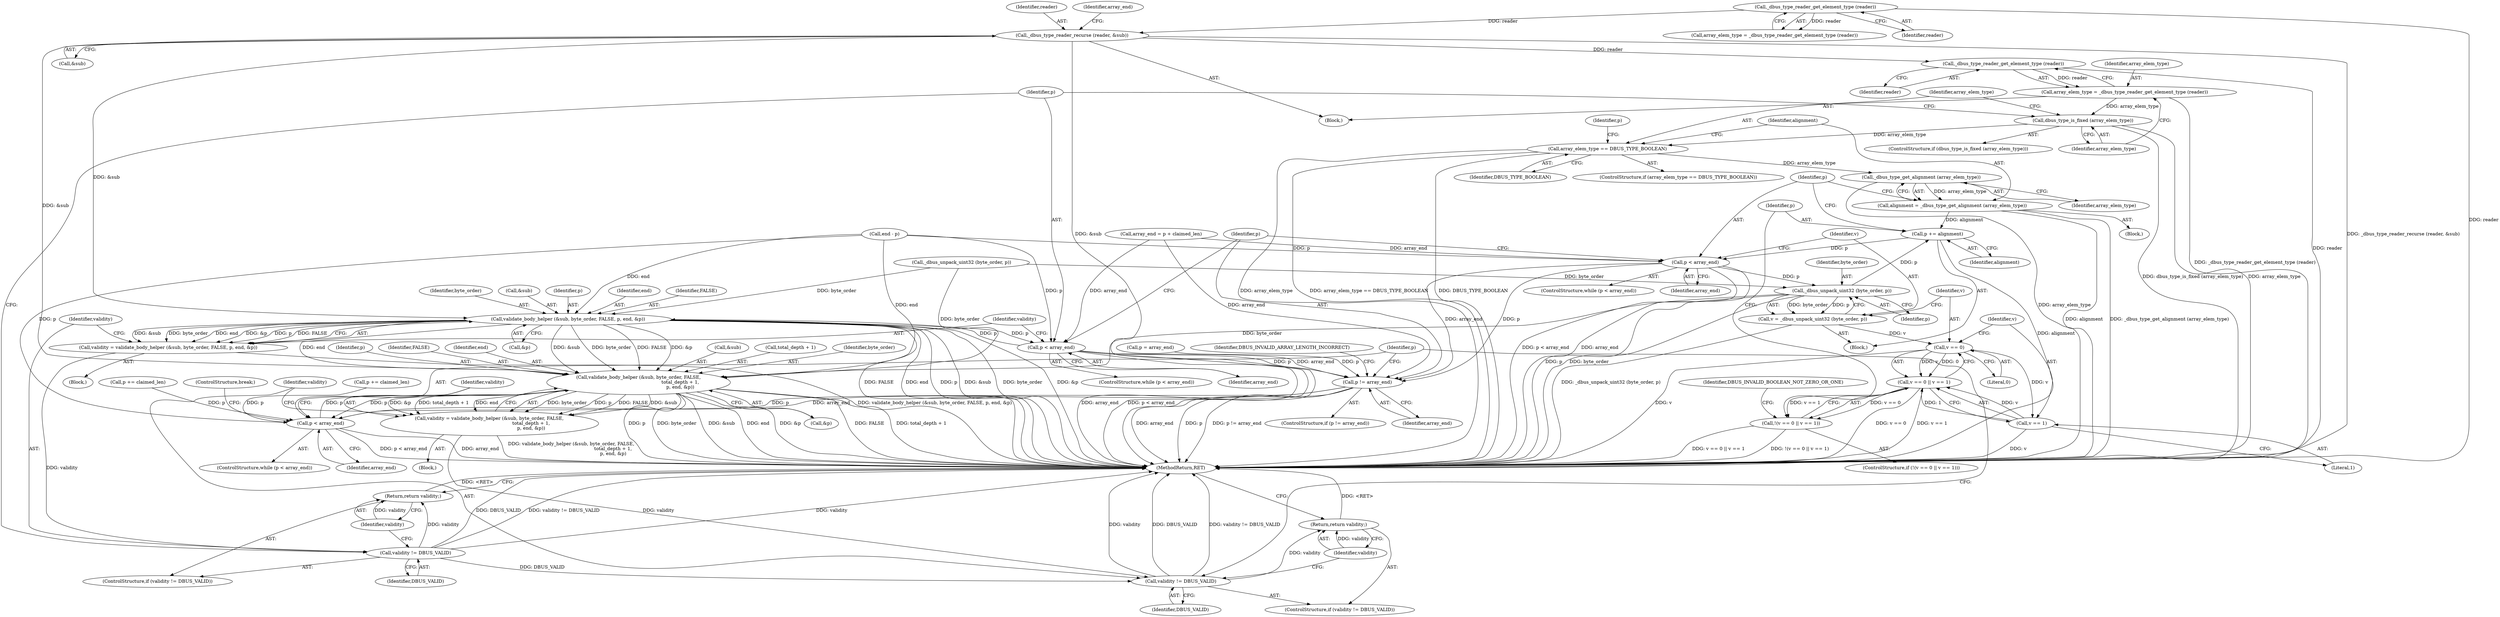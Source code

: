 digraph "0_dbus_7d65a3a6ed8815e34a99c680ac3869fde49dbbd4@API" {
"1000378" [label="(Call,_dbus_type_reader_recurse (reader, &sub))"];
"1000259" [label="(Call,_dbus_type_reader_get_element_type (reader))"];
"1000389" [label="(Call,_dbus_type_reader_get_element_type (reader))"];
"1000387" [label="(Call,array_elem_type = _dbus_type_reader_get_element_type (reader))"];
"1000392" [label="(Call,dbus_type_is_fixed (array_elem_type))"];
"1000396" [label="(Call,array_elem_type == DBUS_TYPE_BOOLEAN)"];
"1000403" [label="(Call,_dbus_type_get_alignment (array_elem_type))"];
"1000401" [label="(Call,alignment = _dbus_type_get_alignment (array_elem_type))"];
"1000426" [label="(Call,p += alignment)"];
"1000406" [label="(Call,p < array_end)"];
"1000412" [label="(Call,_dbus_unpack_uint32 (byte_order, p))"];
"1000410" [label="(Call,v = _dbus_unpack_uint32 (byte_order, p))"];
"1000418" [label="(Call,v == 0)"];
"1000417" [label="(Call,v == 0 || v == 1)"];
"1000416" [label="(Call,!(v == 0 || v == 1))"];
"1000421" [label="(Call,v == 1)"];
"1000472" [label="(Call,validate_body_helper (&sub, byte_order, FALSE,\n                                                         total_depth + 1,\n                                                         p, end, &p))"];
"1000466" [label="(Call,p < array_end)"];
"1000470" [label="(Call,validity = validate_body_helper (&sub, byte_order, FALSE,\n                                                         total_depth + 1,\n                                                         p, end, &p))"];
"1000485" [label="(Call,validity != DBUS_VALID)"];
"1000488" [label="(Return,return validity;)"];
"1000459" [label="(Call,p != array_end)"];
"1000443" [label="(Call,validate_body_helper (&sub, byte_order, FALSE, p, end, &p))"];
"1000437" [label="(Call,p < array_end)"];
"1000441" [label="(Call,validity = validate_body_helper (&sub, byte_order, FALSE, p, end, &p))"];
"1000453" [label="(Call,validity != DBUS_VALID)"];
"1000456" [label="(Return,return validity;)"];
"1000467" [label="(Identifier,p)"];
"1000486" [label="(Identifier,validity)"];
"1000257" [label="(Call,array_elem_type = _dbus_type_reader_get_element_type (reader))"];
"1000422" [label="(Identifier,v)"];
"1000487" [label="(Identifier,DBUS_VALID)"];
"1000380" [label="(Call,&sub)"];
"1000468" [label="(Identifier,array_end)"];
"1000390" [label="(Identifier,reader)"];
"1000404" [label="(Identifier,array_elem_type)"];
"1000460" [label="(Identifier,p)"];
"1000441" [label="(Call,validity = validate_body_helper (&sub, byte_order, FALSE, p, end, &p))"];
"1000402" [label="(Identifier,alignment)"];
"1000410" [label="(Call,v = _dbus_unpack_uint32 (byte_order, p))"];
"1000461" [label="(Identifier,array_end)"];
"1000470" [label="(Call,validity = validate_body_helper (&sub, byte_order, FALSE,\n                                                         total_depth + 1,\n                                                         p, end, &p))"];
"1000241" [label="(Call,_dbus_unpack_uint32 (byte_order, p))"];
"1000426" [label="(Call,p += alignment)"];
"1000454" [label="(Identifier,validity)"];
"1000463" [label="(Identifier,DBUS_INVALID_ARRAY_LENGTH_INCORRECT)"];
"1000447" [label="(Identifier,FALSE)"];
"1000431" [label="(Call,p = array_end)"];
"1000395" [label="(ControlStructure,if (array_elem_type == DBUS_TYPE_BOOLEAN))"];
"1000484" [label="(ControlStructure,if (validity != DBUS_VALID))"];
"1000379" [label="(Identifier,reader)"];
"1000456" [label="(Return,return validity;)"];
"1000401" [label="(Call,alignment = _dbus_type_get_alignment (array_elem_type))"];
"1000473" [label="(Call,&sub)"];
"1000367" [label="(Block,)"];
"1000446" [label="(Identifier,byte_order)"];
"1000398" [label="(Identifier,DBUS_TYPE_BOOLEAN)"];
"1000458" [label="(ControlStructure,if (p != array_end))"];
"1000414" [label="(Identifier,p)"];
"1000443" [label="(Call,validate_body_helper (&sub, byte_order, FALSE, p, end, &p))"];
"1000453" [label="(Call,validity != DBUS_VALID)"];
"1000432" [label="(Identifier,p)"];
"1000406" [label="(Call,p < array_end)"];
"1000457" [label="(Identifier,validity)"];
"1000477" [label="(Call,total_depth + 1)"];
"1000488" [label="(Return,return validity;)"];
"1000452" [label="(ControlStructure,if (validity != DBUS_VALID))"];
"1000489" [label="(Identifier,validity)"];
"1000423" [label="(Literal,1)"];
"1000407" [label="(Identifier,p)"];
"1000428" [label="(Identifier,alignment)"];
"1000383" [label="(Identifier,array_end)"];
"1000438" [label="(Identifier,p)"];
"1000260" [label="(Identifier,reader)"];
"1000405" [label="(ControlStructure,while (p < array_end))"];
"1000378" [label="(Call,_dbus_type_reader_recurse (reader, &sub))"];
"1000425" [label="(Identifier,DBUS_INVALID_BOOLEAN_NOT_ZERO_OR_ONE)"];
"1000444" [label="(Call,&sub)"];
"1000436" [label="(ControlStructure,while (p < array_end))"];
"1000387" [label="(Call,array_elem_type = _dbus_type_reader_get_element_type (reader))"];
"1000482" [label="(Call,&p)"];
"1000437" [label="(Call,p < array_end)"];
"1000490" [label="(ControlStructure,break;)"];
"1000427" [label="(Identifier,p)"];
"1000475" [label="(Identifier,byte_order)"];
"1000448" [label="(Identifier,p)"];
"1000485" [label="(Call,validity != DBUS_VALID)"];
"1000480" [label="(Identifier,p)"];
"1000465" [label="(ControlStructure,while (p < array_end))"];
"1000449" [label="(Identifier,end)"];
"1000393" [label="(Identifier,array_elem_type)"];
"1000409" [label="(Block,)"];
"1000421" [label="(Call,v == 1)"];
"1000476" [label="(Identifier,FALSE)"];
"1000329" [label="(Call,p += claimed_len)"];
"1000408" [label="(Identifier,array_end)"];
"1000420" [label="(Literal,0)"];
"1000417" [label="(Call,v == 0 || v == 1)"];
"1000259" [label="(Call,_dbus_type_reader_get_element_type (reader))"];
"1000403" [label="(Call,_dbus_type_get_alignment (array_elem_type))"];
"1000389" [label="(Call,_dbus_type_reader_get_element_type (reader))"];
"1000392" [label="(Call,dbus_type_is_fixed (array_elem_type))"];
"1000481" [label="(Identifier,end)"];
"1000439" [label="(Identifier,array_end)"];
"1000388" [label="(Identifier,array_elem_type)"];
"1000382" [label="(Call,array_end = p + claimed_len)"];
"1000413" [label="(Identifier,byte_order)"];
"1000355" [label="(Call,p += claimed_len)"];
"1000411" [label="(Identifier,v)"];
"1000416" [label="(Call,!(v == 0 || v == 1))"];
"1000466" [label="(Call,p < array_end)"];
"1000471" [label="(Identifier,validity)"];
"1000418" [label="(Call,v == 0)"];
"1000391" [label="(ControlStructure,if (dbus_type_is_fixed (array_elem_type)))"];
"1000419" [label="(Identifier,v)"];
"1000396" [label="(Call,array_elem_type == DBUS_TYPE_BOOLEAN)"];
"1000472" [label="(Call,validate_body_helper (&sub, byte_order, FALSE,\n                                                         total_depth + 1,\n                                                         p, end, &p))"];
"1000397" [label="(Identifier,array_elem_type)"];
"1000399" [label="(Block,)"];
"1000450" [label="(Call,&p)"];
"1000412" [label="(Call,_dbus_unpack_uint32 (byte_order, p))"];
"1000469" [label="(Block,)"];
"1000440" [label="(Block,)"];
"1000455" [label="(Identifier,DBUS_VALID)"];
"1000459" [label="(Call,p != array_end)"];
"1000415" [label="(ControlStructure,if (!(v == 0 || v == 1)))"];
"1000442" [label="(Identifier,validity)"];
"1000770" [label="(MethodReturn,RET)"];
"1000302" [label="(Call,end - p)"];
"1000378" -> "1000367"  [label="AST: "];
"1000378" -> "1000380"  [label="CFG: "];
"1000379" -> "1000378"  [label="AST: "];
"1000380" -> "1000378"  [label="AST: "];
"1000383" -> "1000378"  [label="CFG: "];
"1000378" -> "1000770"  [label="DDG: &sub"];
"1000378" -> "1000770"  [label="DDG: _dbus_type_reader_recurse (reader, &sub)"];
"1000259" -> "1000378"  [label="DDG: reader"];
"1000378" -> "1000389"  [label="DDG: reader"];
"1000378" -> "1000443"  [label="DDG: &sub"];
"1000378" -> "1000472"  [label="DDG: &sub"];
"1000259" -> "1000257"  [label="AST: "];
"1000259" -> "1000260"  [label="CFG: "];
"1000260" -> "1000259"  [label="AST: "];
"1000257" -> "1000259"  [label="CFG: "];
"1000259" -> "1000770"  [label="DDG: reader"];
"1000259" -> "1000257"  [label="DDG: reader"];
"1000389" -> "1000387"  [label="AST: "];
"1000389" -> "1000390"  [label="CFG: "];
"1000390" -> "1000389"  [label="AST: "];
"1000387" -> "1000389"  [label="CFG: "];
"1000389" -> "1000770"  [label="DDG: reader"];
"1000389" -> "1000387"  [label="DDG: reader"];
"1000387" -> "1000367"  [label="AST: "];
"1000388" -> "1000387"  [label="AST: "];
"1000393" -> "1000387"  [label="CFG: "];
"1000387" -> "1000770"  [label="DDG: _dbus_type_reader_get_element_type (reader)"];
"1000387" -> "1000392"  [label="DDG: array_elem_type"];
"1000392" -> "1000391"  [label="AST: "];
"1000392" -> "1000393"  [label="CFG: "];
"1000393" -> "1000392"  [label="AST: "];
"1000397" -> "1000392"  [label="CFG: "];
"1000438" -> "1000392"  [label="CFG: "];
"1000392" -> "1000770"  [label="DDG: dbus_type_is_fixed (array_elem_type)"];
"1000392" -> "1000770"  [label="DDG: array_elem_type"];
"1000392" -> "1000396"  [label="DDG: array_elem_type"];
"1000396" -> "1000395"  [label="AST: "];
"1000396" -> "1000398"  [label="CFG: "];
"1000397" -> "1000396"  [label="AST: "];
"1000398" -> "1000396"  [label="AST: "];
"1000402" -> "1000396"  [label="CFG: "];
"1000432" -> "1000396"  [label="CFG: "];
"1000396" -> "1000770"  [label="DDG: array_elem_type == DBUS_TYPE_BOOLEAN"];
"1000396" -> "1000770"  [label="DDG: array_elem_type"];
"1000396" -> "1000770"  [label="DDG: DBUS_TYPE_BOOLEAN"];
"1000396" -> "1000403"  [label="DDG: array_elem_type"];
"1000403" -> "1000401"  [label="AST: "];
"1000403" -> "1000404"  [label="CFG: "];
"1000404" -> "1000403"  [label="AST: "];
"1000401" -> "1000403"  [label="CFG: "];
"1000403" -> "1000770"  [label="DDG: array_elem_type"];
"1000403" -> "1000401"  [label="DDG: array_elem_type"];
"1000401" -> "1000399"  [label="AST: "];
"1000402" -> "1000401"  [label="AST: "];
"1000407" -> "1000401"  [label="CFG: "];
"1000401" -> "1000770"  [label="DDG: alignment"];
"1000401" -> "1000770"  [label="DDG: _dbus_type_get_alignment (array_elem_type)"];
"1000401" -> "1000426"  [label="DDG: alignment"];
"1000426" -> "1000409"  [label="AST: "];
"1000426" -> "1000428"  [label="CFG: "];
"1000427" -> "1000426"  [label="AST: "];
"1000428" -> "1000426"  [label="AST: "];
"1000407" -> "1000426"  [label="CFG: "];
"1000426" -> "1000770"  [label="DDG: alignment"];
"1000426" -> "1000406"  [label="DDG: p"];
"1000412" -> "1000426"  [label="DDG: p"];
"1000406" -> "1000405"  [label="AST: "];
"1000406" -> "1000408"  [label="CFG: "];
"1000407" -> "1000406"  [label="AST: "];
"1000408" -> "1000406"  [label="AST: "];
"1000411" -> "1000406"  [label="CFG: "];
"1000460" -> "1000406"  [label="CFG: "];
"1000406" -> "1000770"  [label="DDG: array_end"];
"1000406" -> "1000770"  [label="DDG: p < array_end"];
"1000302" -> "1000406"  [label="DDG: p"];
"1000382" -> "1000406"  [label="DDG: array_end"];
"1000406" -> "1000412"  [label="DDG: p"];
"1000406" -> "1000459"  [label="DDG: p"];
"1000406" -> "1000459"  [label="DDG: array_end"];
"1000412" -> "1000410"  [label="AST: "];
"1000412" -> "1000414"  [label="CFG: "];
"1000413" -> "1000412"  [label="AST: "];
"1000414" -> "1000412"  [label="AST: "];
"1000410" -> "1000412"  [label="CFG: "];
"1000412" -> "1000770"  [label="DDG: p"];
"1000412" -> "1000770"  [label="DDG: byte_order"];
"1000412" -> "1000410"  [label="DDG: byte_order"];
"1000412" -> "1000410"  [label="DDG: p"];
"1000241" -> "1000412"  [label="DDG: byte_order"];
"1000412" -> "1000472"  [label="DDG: byte_order"];
"1000410" -> "1000409"  [label="AST: "];
"1000411" -> "1000410"  [label="AST: "];
"1000419" -> "1000410"  [label="CFG: "];
"1000410" -> "1000770"  [label="DDG: _dbus_unpack_uint32 (byte_order, p)"];
"1000410" -> "1000418"  [label="DDG: v"];
"1000418" -> "1000417"  [label="AST: "];
"1000418" -> "1000420"  [label="CFG: "];
"1000419" -> "1000418"  [label="AST: "];
"1000420" -> "1000418"  [label="AST: "];
"1000422" -> "1000418"  [label="CFG: "];
"1000417" -> "1000418"  [label="CFG: "];
"1000418" -> "1000770"  [label="DDG: v"];
"1000418" -> "1000417"  [label="DDG: v"];
"1000418" -> "1000417"  [label="DDG: 0"];
"1000418" -> "1000421"  [label="DDG: v"];
"1000417" -> "1000416"  [label="AST: "];
"1000417" -> "1000421"  [label="CFG: "];
"1000421" -> "1000417"  [label="AST: "];
"1000416" -> "1000417"  [label="CFG: "];
"1000417" -> "1000770"  [label="DDG: v == 0"];
"1000417" -> "1000770"  [label="DDG: v == 1"];
"1000417" -> "1000416"  [label="DDG: v == 0"];
"1000417" -> "1000416"  [label="DDG: v == 1"];
"1000421" -> "1000417"  [label="DDG: v"];
"1000421" -> "1000417"  [label="DDG: 1"];
"1000416" -> "1000415"  [label="AST: "];
"1000425" -> "1000416"  [label="CFG: "];
"1000427" -> "1000416"  [label="CFG: "];
"1000416" -> "1000770"  [label="DDG: !(v == 0 || v == 1)"];
"1000416" -> "1000770"  [label="DDG: v == 0 || v == 1"];
"1000421" -> "1000423"  [label="CFG: "];
"1000422" -> "1000421"  [label="AST: "];
"1000423" -> "1000421"  [label="AST: "];
"1000421" -> "1000770"  [label="DDG: v"];
"1000472" -> "1000470"  [label="AST: "];
"1000472" -> "1000482"  [label="CFG: "];
"1000473" -> "1000472"  [label="AST: "];
"1000475" -> "1000472"  [label="AST: "];
"1000476" -> "1000472"  [label="AST: "];
"1000477" -> "1000472"  [label="AST: "];
"1000480" -> "1000472"  [label="AST: "];
"1000481" -> "1000472"  [label="AST: "];
"1000482" -> "1000472"  [label="AST: "];
"1000470" -> "1000472"  [label="CFG: "];
"1000472" -> "1000770"  [label="DDG: FALSE"];
"1000472" -> "1000770"  [label="DDG: total_depth + 1"];
"1000472" -> "1000770"  [label="DDG: p"];
"1000472" -> "1000770"  [label="DDG: byte_order"];
"1000472" -> "1000770"  [label="DDG: &sub"];
"1000472" -> "1000770"  [label="DDG: end"];
"1000472" -> "1000770"  [label="DDG: &p"];
"1000472" -> "1000466"  [label="DDG: p"];
"1000472" -> "1000470"  [label="DDG: byte_order"];
"1000472" -> "1000470"  [label="DDG: p"];
"1000472" -> "1000470"  [label="DDG: FALSE"];
"1000472" -> "1000470"  [label="DDG: &sub"];
"1000472" -> "1000470"  [label="DDG: &p"];
"1000472" -> "1000470"  [label="DDG: total_depth + 1"];
"1000472" -> "1000470"  [label="DDG: end"];
"1000443" -> "1000472"  [label="DDG: &sub"];
"1000443" -> "1000472"  [label="DDG: byte_order"];
"1000443" -> "1000472"  [label="DDG: FALSE"];
"1000443" -> "1000472"  [label="DDG: &p"];
"1000443" -> "1000472"  [label="DDG: end"];
"1000241" -> "1000472"  [label="DDG: byte_order"];
"1000466" -> "1000472"  [label="DDG: p"];
"1000302" -> "1000472"  [label="DDG: end"];
"1000466" -> "1000465"  [label="AST: "];
"1000466" -> "1000468"  [label="CFG: "];
"1000467" -> "1000466"  [label="AST: "];
"1000468" -> "1000466"  [label="AST: "];
"1000471" -> "1000466"  [label="CFG: "];
"1000490" -> "1000466"  [label="CFG: "];
"1000466" -> "1000770"  [label="DDG: array_end"];
"1000466" -> "1000770"  [label="DDG: p < array_end"];
"1000355" -> "1000466"  [label="DDG: p"];
"1000459" -> "1000466"  [label="DDG: p"];
"1000459" -> "1000466"  [label="DDG: array_end"];
"1000302" -> "1000466"  [label="DDG: p"];
"1000329" -> "1000466"  [label="DDG: p"];
"1000470" -> "1000469"  [label="AST: "];
"1000471" -> "1000470"  [label="AST: "];
"1000486" -> "1000470"  [label="CFG: "];
"1000470" -> "1000770"  [label="DDG: validate_body_helper (&sub, byte_order, FALSE,\n                                                         total_depth + 1,\n                                                         p, end, &p)"];
"1000470" -> "1000485"  [label="DDG: validity"];
"1000485" -> "1000484"  [label="AST: "];
"1000485" -> "1000487"  [label="CFG: "];
"1000486" -> "1000485"  [label="AST: "];
"1000487" -> "1000485"  [label="AST: "];
"1000467" -> "1000485"  [label="CFG: "];
"1000489" -> "1000485"  [label="CFG: "];
"1000485" -> "1000770"  [label="DDG: validity"];
"1000485" -> "1000770"  [label="DDG: DBUS_VALID"];
"1000485" -> "1000770"  [label="DDG: validity != DBUS_VALID"];
"1000453" -> "1000485"  [label="DDG: DBUS_VALID"];
"1000485" -> "1000488"  [label="DDG: validity"];
"1000488" -> "1000484"  [label="AST: "];
"1000488" -> "1000489"  [label="CFG: "];
"1000489" -> "1000488"  [label="AST: "];
"1000770" -> "1000488"  [label="CFG: "];
"1000488" -> "1000770"  [label="DDG: <RET>"];
"1000489" -> "1000488"  [label="DDG: validity"];
"1000459" -> "1000458"  [label="AST: "];
"1000459" -> "1000461"  [label="CFG: "];
"1000460" -> "1000459"  [label="AST: "];
"1000461" -> "1000459"  [label="AST: "];
"1000463" -> "1000459"  [label="CFG: "];
"1000467" -> "1000459"  [label="CFG: "];
"1000459" -> "1000770"  [label="DDG: array_end"];
"1000459" -> "1000770"  [label="DDG: p"];
"1000459" -> "1000770"  [label="DDG: p != array_end"];
"1000437" -> "1000459"  [label="DDG: p"];
"1000437" -> "1000459"  [label="DDG: array_end"];
"1000431" -> "1000459"  [label="DDG: p"];
"1000382" -> "1000459"  [label="DDG: array_end"];
"1000443" -> "1000441"  [label="AST: "];
"1000443" -> "1000450"  [label="CFG: "];
"1000444" -> "1000443"  [label="AST: "];
"1000446" -> "1000443"  [label="AST: "];
"1000447" -> "1000443"  [label="AST: "];
"1000448" -> "1000443"  [label="AST: "];
"1000449" -> "1000443"  [label="AST: "];
"1000450" -> "1000443"  [label="AST: "];
"1000441" -> "1000443"  [label="CFG: "];
"1000443" -> "1000770"  [label="DDG: &p"];
"1000443" -> "1000770"  [label="DDG: byte_order"];
"1000443" -> "1000770"  [label="DDG: FALSE"];
"1000443" -> "1000770"  [label="DDG: end"];
"1000443" -> "1000770"  [label="DDG: p"];
"1000443" -> "1000770"  [label="DDG: &sub"];
"1000443" -> "1000437"  [label="DDG: p"];
"1000443" -> "1000441"  [label="DDG: &sub"];
"1000443" -> "1000441"  [label="DDG: byte_order"];
"1000443" -> "1000441"  [label="DDG: end"];
"1000443" -> "1000441"  [label="DDG: &p"];
"1000443" -> "1000441"  [label="DDG: p"];
"1000443" -> "1000441"  [label="DDG: FALSE"];
"1000241" -> "1000443"  [label="DDG: byte_order"];
"1000302" -> "1000443"  [label="DDG: end"];
"1000437" -> "1000443"  [label="DDG: p"];
"1000437" -> "1000436"  [label="AST: "];
"1000437" -> "1000439"  [label="CFG: "];
"1000438" -> "1000437"  [label="AST: "];
"1000439" -> "1000437"  [label="AST: "];
"1000442" -> "1000437"  [label="CFG: "];
"1000460" -> "1000437"  [label="CFG: "];
"1000437" -> "1000770"  [label="DDG: p < array_end"];
"1000437" -> "1000770"  [label="DDG: array_end"];
"1000302" -> "1000437"  [label="DDG: p"];
"1000382" -> "1000437"  [label="DDG: array_end"];
"1000441" -> "1000440"  [label="AST: "];
"1000442" -> "1000441"  [label="AST: "];
"1000454" -> "1000441"  [label="CFG: "];
"1000441" -> "1000770"  [label="DDG: validate_body_helper (&sub, byte_order, FALSE, p, end, &p)"];
"1000441" -> "1000453"  [label="DDG: validity"];
"1000453" -> "1000452"  [label="AST: "];
"1000453" -> "1000455"  [label="CFG: "];
"1000454" -> "1000453"  [label="AST: "];
"1000455" -> "1000453"  [label="AST: "];
"1000438" -> "1000453"  [label="CFG: "];
"1000457" -> "1000453"  [label="CFG: "];
"1000453" -> "1000770"  [label="DDG: DBUS_VALID"];
"1000453" -> "1000770"  [label="DDG: validity != DBUS_VALID"];
"1000453" -> "1000770"  [label="DDG: validity"];
"1000453" -> "1000456"  [label="DDG: validity"];
"1000456" -> "1000452"  [label="AST: "];
"1000456" -> "1000457"  [label="CFG: "];
"1000457" -> "1000456"  [label="AST: "];
"1000770" -> "1000456"  [label="CFG: "];
"1000456" -> "1000770"  [label="DDG: <RET>"];
"1000457" -> "1000456"  [label="DDG: validity"];
}

